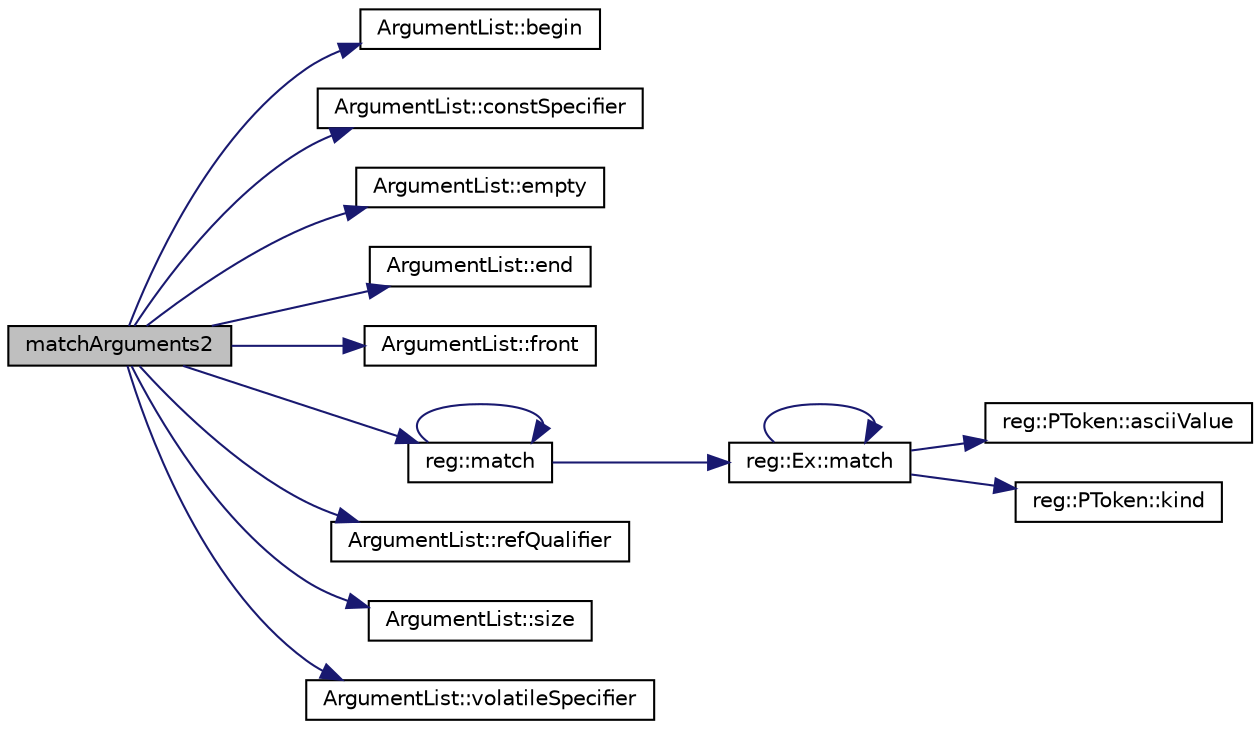 digraph "matchArguments2"
{
 // LATEX_PDF_SIZE
  edge [fontname="Helvetica",fontsize="10",labelfontname="Helvetica",labelfontsize="10"];
  node [fontname="Helvetica",fontsize="10",shape=record];
  rankdir="LR";
  Node1 [label="matchArguments2",height=0.2,width=0.4,color="black", fillcolor="grey75", style="filled", fontcolor="black",tooltip=" "];
  Node1 -> Node2 [color="midnightblue",fontsize="10",style="solid"];
  Node2 [label="ArgumentList::begin",height=0.2,width=0.4,color="black", fillcolor="white", style="filled",URL="$classArgumentList.html#acc52d012d093df1adede055164f69dc9",tooltip=" "];
  Node1 -> Node3 [color="midnightblue",fontsize="10",style="solid"];
  Node3 [label="ArgumentList::constSpecifier",height=0.2,width=0.4,color="black", fillcolor="white", style="filled",URL="$classArgumentList.html#a72440ac7985da3c0c465134bc0ddd2d5",tooltip=" "];
  Node1 -> Node4 [color="midnightblue",fontsize="10",style="solid"];
  Node4 [label="ArgumentList::empty",height=0.2,width=0.4,color="black", fillcolor="white", style="filled",URL="$classArgumentList.html#aaa15ddcfdb06a535a3398f1dc73d336d",tooltip=" "];
  Node1 -> Node5 [color="midnightblue",fontsize="10",style="solid"];
  Node5 [label="ArgumentList::end",height=0.2,width=0.4,color="black", fillcolor="white", style="filled",URL="$classArgumentList.html#a215181845c0d9f0525806a4165c4f552",tooltip=" "];
  Node1 -> Node6 [color="midnightblue",fontsize="10",style="solid"];
  Node6 [label="ArgumentList::front",height=0.2,width=0.4,color="black", fillcolor="white", style="filled",URL="$classArgumentList.html#a3c86608e0790d8d86314bf4bc24936c2",tooltip=" "];
  Node1 -> Node7 [color="midnightblue",fontsize="10",style="solid"];
  Node7 [label="reg::match",height=0.2,width=0.4,color="black", fillcolor="white", style="filled",URL="$namespacereg.html#a1a29dcc7e2ccf462503adc5d496881ae",tooltip=" "];
  Node7 -> Node7 [color="midnightblue",fontsize="10",style="solid"];
  Node7 -> Node8 [color="midnightblue",fontsize="10",style="solid"];
  Node8 [label="reg::Ex::match",height=0.2,width=0.4,color="black", fillcolor="white", style="filled",URL="$classreg_1_1Ex.html#a9fc6293038a87e8995a13c0fdfd11499",tooltip=" "];
  Node8 -> Node9 [color="midnightblue",fontsize="10",style="solid"];
  Node9 [label="reg::PToken::asciiValue",height=0.2,width=0.4,color="black", fillcolor="white", style="filled",URL="$classreg_1_1PToken.html#a34589c92a4e8ff59eb14c5536e760929",tooltip=" "];
  Node8 -> Node10 [color="midnightblue",fontsize="10",style="solid"];
  Node10 [label="reg::PToken::kind",height=0.2,width=0.4,color="black", fillcolor="white", style="filled",URL="$classreg_1_1PToken.html#a5b947291aff91a346d6526074989a9fa",tooltip=" "];
  Node8 -> Node8 [color="midnightblue",fontsize="10",style="solid"];
  Node1 -> Node11 [color="midnightblue",fontsize="10",style="solid"];
  Node11 [label="ArgumentList::refQualifier",height=0.2,width=0.4,color="black", fillcolor="white", style="filled",URL="$classArgumentList.html#a10a0f5f25aa7f3c97ac071169c85e4ac",tooltip=" "];
  Node1 -> Node12 [color="midnightblue",fontsize="10",style="solid"];
  Node12 [label="ArgumentList::size",height=0.2,width=0.4,color="black", fillcolor="white", style="filled",URL="$classArgumentList.html#a4d651caeb995400fad17d4ab4a020a3a",tooltip=" "];
  Node1 -> Node13 [color="midnightblue",fontsize="10",style="solid"];
  Node13 [label="ArgumentList::volatileSpecifier",height=0.2,width=0.4,color="black", fillcolor="white", style="filled",URL="$classArgumentList.html#ad03f25174e81a42a617a15195a8867b0",tooltip=" "];
}
